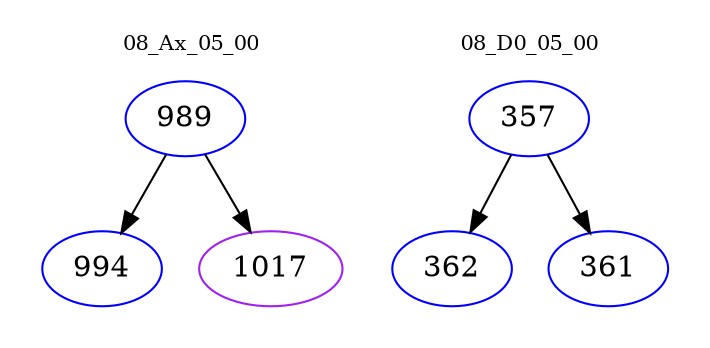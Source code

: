 digraph{
subgraph cluster_0 {
color = white
label = "08_Ax_05_00";
fontsize=10;
T0_989 [label="989", color="blue"]
T0_989 -> T0_994 [color="black"]
T0_994 [label="994", color="blue"]
T0_989 -> T0_1017 [color="black"]
T0_1017 [label="1017", color="purple"]
}
subgraph cluster_1 {
color = white
label = "08_D0_05_00";
fontsize=10;
T1_357 [label="357", color="blue"]
T1_357 -> T1_362 [color="black"]
T1_362 [label="362", color="blue"]
T1_357 -> T1_361 [color="black"]
T1_361 [label="361", color="blue"]
}
}
